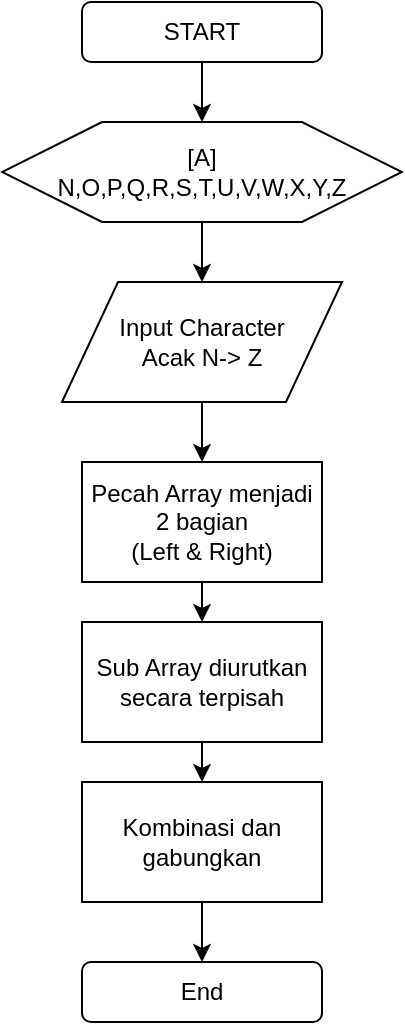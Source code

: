 <mxfile version="13.0.1"><diagram id="9tKgrezBtczpjI1Uj7GL" name="Page-2"><mxGraphModel dx="695" dy="481" grid="1" gridSize="10" guides="1" tooltips="1" connect="1" arrows="1" fold="1" page="1" pageScale="1" pageWidth="850" pageHeight="1100" math="0" shadow="0"><root><mxCell id="7ZhMofIIZDtQZn3ebRCr-0"/><mxCell id="7ZhMofIIZDtQZn3ebRCr-1" parent="7ZhMofIIZDtQZn3ebRCr-0"/><mxCell id="7ZhMofIIZDtQZn3ebRCr-9" style="edgeStyle=orthogonalEdgeStyle;rounded=0;orthogonalLoop=1;jettySize=auto;html=1;exitX=0.5;exitY=1;exitDx=0;exitDy=0;entryX=0.5;entryY=0;entryDx=0;entryDy=0;" parent="7ZhMofIIZDtQZn3ebRCr-1" source="7ZhMofIIZDtQZn3ebRCr-2" target="7ZhMofIIZDtQZn3ebRCr-3" edge="1"><mxGeometry relative="1" as="geometry"/></mxCell><mxCell id="7ZhMofIIZDtQZn3ebRCr-2" value="START" style="rounded=1;whiteSpace=wrap;html=1;strokeColor=#000000;" parent="7ZhMofIIZDtQZn3ebRCr-1" vertex="1"><mxGeometry x="100" y="40" width="120" height="30" as="geometry"/></mxCell><mxCell id="7ZhMofIIZDtQZn3ebRCr-10" style="edgeStyle=orthogonalEdgeStyle;rounded=0;orthogonalLoop=1;jettySize=auto;html=1;exitX=0.5;exitY=1;exitDx=0;exitDy=0;entryX=0.5;entryY=0;entryDx=0;entryDy=0;" parent="7ZhMofIIZDtQZn3ebRCr-1" source="7ZhMofIIZDtQZn3ebRCr-3" target="7ZhMofIIZDtQZn3ebRCr-4" edge="1"><mxGeometry relative="1" as="geometry"/></mxCell><mxCell id="7ZhMofIIZDtQZn3ebRCr-3" value="&lt;div&gt;[A]&lt;/div&gt;&lt;div&gt;N,O,P,Q,R,S,T,U,V,W,X,Y,Z&lt;br&gt;&lt;/div&gt;" style="shape=hexagon;perimeter=hexagonPerimeter2;whiteSpace=wrap;html=1;strokeColor=#000000;" parent="7ZhMofIIZDtQZn3ebRCr-1" vertex="1"><mxGeometry x="60" y="100" width="200" height="50" as="geometry"/></mxCell><mxCell id="7ZhMofIIZDtQZn3ebRCr-11" style="edgeStyle=orthogonalEdgeStyle;rounded=0;orthogonalLoop=1;jettySize=auto;html=1;exitX=0.5;exitY=1;exitDx=0;exitDy=0;entryX=0.5;entryY=0;entryDx=0;entryDy=0;" parent="7ZhMofIIZDtQZn3ebRCr-1" source="7ZhMofIIZDtQZn3ebRCr-4" target="7ZhMofIIZDtQZn3ebRCr-5" edge="1"><mxGeometry relative="1" as="geometry"/></mxCell><mxCell id="7ZhMofIIZDtQZn3ebRCr-4" value="&lt;div&gt;Input Character&lt;/div&gt;&lt;div&gt;Acak N-&amp;gt; Z&lt;br&gt;&lt;/div&gt;" style="shape=parallelogram;perimeter=parallelogramPerimeter;whiteSpace=wrap;html=1;strokeColor=#000000;" parent="7ZhMofIIZDtQZn3ebRCr-1" vertex="1"><mxGeometry x="90" y="180" width="140" height="60" as="geometry"/></mxCell><mxCell id="7ZhMofIIZDtQZn3ebRCr-12" style="edgeStyle=orthogonalEdgeStyle;rounded=0;orthogonalLoop=1;jettySize=auto;html=1;exitX=0.5;exitY=1;exitDx=0;exitDy=0;entryX=0.5;entryY=0;entryDx=0;entryDy=0;" parent="7ZhMofIIZDtQZn3ebRCr-1" source="7ZhMofIIZDtQZn3ebRCr-5" target="7ZhMofIIZDtQZn3ebRCr-6" edge="1"><mxGeometry relative="1" as="geometry"/></mxCell><mxCell id="7ZhMofIIZDtQZn3ebRCr-5" value="&lt;div&gt;Pecah Array menjadi &lt;br&gt;&lt;/div&gt;&lt;div&gt;2 bagian&lt;/div&gt;&lt;div&gt;(Left &amp;amp; Right)&lt;br&gt;&lt;/div&gt;" style="rounded=0;whiteSpace=wrap;html=1;strokeColor=#000000;" parent="7ZhMofIIZDtQZn3ebRCr-1" vertex="1"><mxGeometry x="100" y="270" width="120" height="60" as="geometry"/></mxCell><mxCell id="7ZhMofIIZDtQZn3ebRCr-13" style="edgeStyle=orthogonalEdgeStyle;rounded=0;orthogonalLoop=1;jettySize=auto;html=1;exitX=0.5;exitY=1;exitDx=0;exitDy=0;entryX=0.5;entryY=0;entryDx=0;entryDy=0;" parent="7ZhMofIIZDtQZn3ebRCr-1" source="7ZhMofIIZDtQZn3ebRCr-6" target="7ZhMofIIZDtQZn3ebRCr-7" edge="1"><mxGeometry relative="1" as="geometry"/></mxCell><mxCell id="7ZhMofIIZDtQZn3ebRCr-6" value="&lt;div&gt;Sub Array diurutkan&lt;/div&gt;&lt;div&gt;secara terpisah&lt;br&gt;&lt;/div&gt;" style="rounded=0;whiteSpace=wrap;html=1;strokeColor=#000000;" parent="7ZhMofIIZDtQZn3ebRCr-1" vertex="1"><mxGeometry x="100" y="350" width="120" height="60" as="geometry"/></mxCell><mxCell id="7ZhMofIIZDtQZn3ebRCr-14" style="edgeStyle=orthogonalEdgeStyle;rounded=0;orthogonalLoop=1;jettySize=auto;html=1;exitX=0.5;exitY=1;exitDx=0;exitDy=0;entryX=0.5;entryY=0;entryDx=0;entryDy=0;" parent="7ZhMofIIZDtQZn3ebRCr-1" source="7ZhMofIIZDtQZn3ebRCr-7" target="7ZhMofIIZDtQZn3ebRCr-8" edge="1"><mxGeometry relative="1" as="geometry"/></mxCell><mxCell id="7ZhMofIIZDtQZn3ebRCr-7" value="Kombinasi dan gabungkan" style="rounded=0;whiteSpace=wrap;html=1;strokeColor=#000000;" parent="7ZhMofIIZDtQZn3ebRCr-1" vertex="1"><mxGeometry x="100" y="430" width="120" height="60" as="geometry"/></mxCell><mxCell id="7ZhMofIIZDtQZn3ebRCr-8" value="End" style="rounded=1;whiteSpace=wrap;html=1;strokeColor=#000000;" parent="7ZhMofIIZDtQZn3ebRCr-1" vertex="1"><mxGeometry x="100" y="520" width="120" height="30" as="geometry"/></mxCell></root></mxGraphModel></diagram></mxfile>